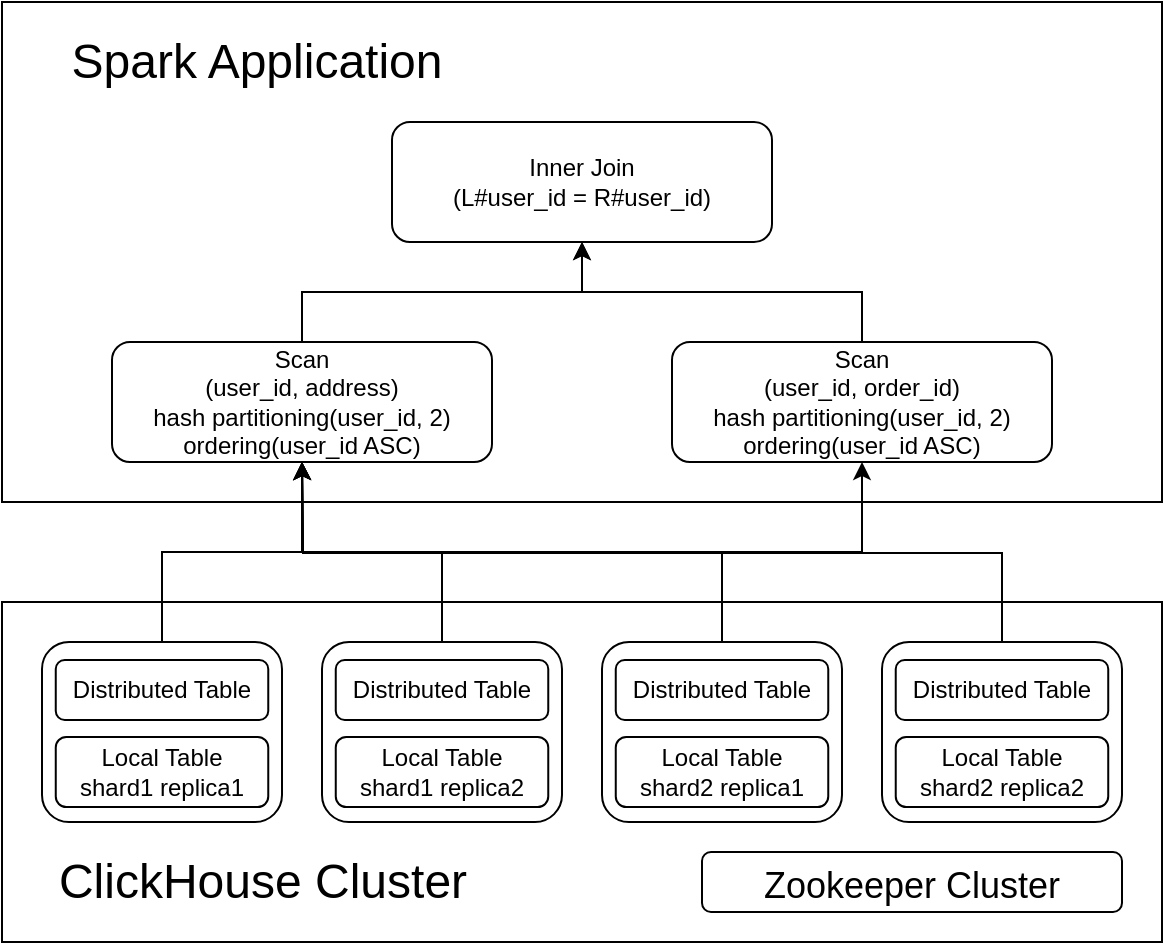 <mxfile version="19.0.3" type="device"><diagram id="DP69mtCT49gpEv6jSf6h" name="Page-1"><mxGraphModel dx="1106" dy="876" grid="1" gridSize="10" guides="1" tooltips="1" connect="1" arrows="1" fold="1" page="1" pageScale="1" pageWidth="850" pageHeight="1100" math="0" shadow="0"><root><mxCell id="0"/><mxCell id="1" parent="0"/><mxCell id="xZ03twwF-I--uRWGkpO3-39" value="" style="rounded=0;whiteSpace=wrap;html=1;fillColor=none;" parent="1" vertex="1"><mxGeometry x="140" y="240" width="580" height="250" as="geometry"/></mxCell><mxCell id="xZ03twwF-I--uRWGkpO3-1" value="" style="rounded=0;whiteSpace=wrap;html=1;fillColor=none;" parent="1" vertex="1"><mxGeometry x="140" y="540" width="580" height="170" as="geometry"/></mxCell><mxCell id="xZ03twwF-I--uRWGkpO3-27" style="edgeStyle=orthogonalEdgeStyle;rounded=0;orthogonalLoop=1;jettySize=auto;html=1;exitX=0.5;exitY=0;exitDx=0;exitDy=0;" parent="1" source="xZ03twwF-I--uRWGkpO3-2" target="xZ03twwF-I--uRWGkpO3-16" edge="1"><mxGeometry relative="1" as="geometry"/></mxCell><mxCell id="xZ03twwF-I--uRWGkpO3-31" style="edgeStyle=orthogonalEdgeStyle;rounded=0;orthogonalLoop=1;jettySize=auto;html=1;exitX=0.5;exitY=0;exitDx=0;exitDy=0;" parent="1" source="xZ03twwF-I--uRWGkpO3-2" target="xZ03twwF-I--uRWGkpO3-17" edge="1"><mxGeometry relative="1" as="geometry"/></mxCell><mxCell id="xZ03twwF-I--uRWGkpO3-2" value="" style="rounded=1;whiteSpace=wrap;html=1;" parent="1" vertex="1"><mxGeometry x="160" y="560" width="120" height="90" as="geometry"/></mxCell><mxCell id="xZ03twwF-I--uRWGkpO3-28" style="edgeStyle=orthogonalEdgeStyle;rounded=0;orthogonalLoop=1;jettySize=auto;html=1;exitX=0.5;exitY=0;exitDx=0;exitDy=0;" parent="1" source="xZ03twwF-I--uRWGkpO3-3" edge="1"><mxGeometry relative="1" as="geometry"><mxPoint x="290" y="470" as="targetPoint"/></mxGeometry></mxCell><mxCell id="xZ03twwF-I--uRWGkpO3-3" value="" style="rounded=1;whiteSpace=wrap;html=1;" parent="1" vertex="1"><mxGeometry x="300" y="560" width="120" height="90" as="geometry"/></mxCell><mxCell id="xZ03twwF-I--uRWGkpO3-29" style="edgeStyle=orthogonalEdgeStyle;rounded=0;orthogonalLoop=1;jettySize=auto;html=1;exitX=0.5;exitY=0;exitDx=0;exitDy=0;" parent="1" source="xZ03twwF-I--uRWGkpO3-4" edge="1"><mxGeometry relative="1" as="geometry"><mxPoint x="290" y="470" as="targetPoint"/></mxGeometry></mxCell><mxCell id="xZ03twwF-I--uRWGkpO3-4" value="" style="rounded=1;whiteSpace=wrap;html=1;" parent="1" vertex="1"><mxGeometry x="440" y="560" width="120" height="90" as="geometry"/></mxCell><mxCell id="xZ03twwF-I--uRWGkpO3-30" style="edgeStyle=orthogonalEdgeStyle;rounded=0;orthogonalLoop=1;jettySize=auto;html=1;exitX=0.5;exitY=0;exitDx=0;exitDy=0;" parent="1" source="xZ03twwF-I--uRWGkpO3-5" edge="1"><mxGeometry relative="1" as="geometry"><mxPoint x="290" y="470" as="targetPoint"/></mxGeometry></mxCell><mxCell id="xZ03twwF-I--uRWGkpO3-5" value="" style="rounded=1;whiteSpace=wrap;html=1;" parent="1" vertex="1"><mxGeometry x="580" y="560" width="120" height="90" as="geometry"/></mxCell><mxCell id="xZ03twwF-I--uRWGkpO3-6" value="&lt;font style=&quot;font-size: 24px;&quot;&gt;ClickHouse Cluster&lt;/font&gt;" style="text;html=1;resizable=0;autosize=1;align=center;verticalAlign=middle;points=[];fillColor=none;strokeColor=none;rounded=0;" parent="1" vertex="1"><mxGeometry x="160" y="670" width="220" height="20" as="geometry"/></mxCell><mxCell id="xZ03twwF-I--uRWGkpO3-7" value="&lt;font style=&quot;font-size: 18px;&quot;&gt;Zookeeper Cluster&lt;/font&gt;" style="rounded=1;whiteSpace=wrap;html=1;fontSize=24;fillColor=none;" parent="1" vertex="1"><mxGeometry x="490" y="665" width="210" height="30" as="geometry"/></mxCell><mxCell id="xZ03twwF-I--uRWGkpO3-8" value="Distributed Table" style="rounded=1;whiteSpace=wrap;html=1;" parent="1" vertex="1"><mxGeometry x="586.87" y="569" width="106.25" height="30" as="geometry"/></mxCell><mxCell id="xZ03twwF-I--uRWGkpO3-9" value="Distributed Table" style="rounded=1;whiteSpace=wrap;html=1;" parent="1" vertex="1"><mxGeometry x="446.88" y="569" width="106.25" height="30" as="geometry"/></mxCell><mxCell id="xZ03twwF-I--uRWGkpO3-10" value="Distributed Table" style="rounded=1;whiteSpace=wrap;html=1;" parent="1" vertex="1"><mxGeometry x="306.88" y="569" width="106.25" height="30" as="geometry"/></mxCell><mxCell id="xZ03twwF-I--uRWGkpO3-11" value="Distributed Table" style="rounded=1;whiteSpace=wrap;html=1;" parent="1" vertex="1"><mxGeometry x="166.88" y="569" width="106.25" height="30" as="geometry"/></mxCell><mxCell id="xZ03twwF-I--uRWGkpO3-12" value="Local Table&lt;br&gt;shard1 replica1" style="rounded=1;whiteSpace=wrap;html=1;" parent="1" vertex="1"><mxGeometry x="166.88" y="607.5" width="106.25" height="35" as="geometry"/></mxCell><mxCell id="xZ03twwF-I--uRWGkpO3-13" value="Local Table&lt;br&gt;shard1 replica2" style="rounded=1;whiteSpace=wrap;html=1;" parent="1" vertex="1"><mxGeometry x="306.88" y="607.5" width="106.25" height="35" as="geometry"/></mxCell><mxCell id="xZ03twwF-I--uRWGkpO3-14" value="Local Table&lt;br&gt;shard2 replica1" style="rounded=1;whiteSpace=wrap;html=1;" parent="1" vertex="1"><mxGeometry x="446.88" y="607.5" width="106.25" height="35" as="geometry"/></mxCell><mxCell id="xZ03twwF-I--uRWGkpO3-15" value="Local Table&lt;br&gt;shard2 replica2" style="rounded=1;whiteSpace=wrap;html=1;" parent="1" vertex="1"><mxGeometry x="586.87" y="607.5" width="106.25" height="35" as="geometry"/></mxCell><mxCell id="ivNdRUdyMkPJqKnGkJ6k-1" style="edgeStyle=orthogonalEdgeStyle;rounded=0;orthogonalLoop=1;jettySize=auto;html=1;" edge="1" parent="1" source="xZ03twwF-I--uRWGkpO3-16" target="xZ03twwF-I--uRWGkpO3-36"><mxGeometry relative="1" as="geometry"/></mxCell><mxCell id="xZ03twwF-I--uRWGkpO3-16" value="Scan&lt;br&gt;(user_id, address)&lt;br&gt;hash partitioning(user_id, 2)&lt;br&gt;ordering(user_id ASC)" style="rounded=1;whiteSpace=wrap;html=1;" parent="1" vertex="1"><mxGeometry x="195" y="410" width="190" height="60" as="geometry"/></mxCell><mxCell id="ivNdRUdyMkPJqKnGkJ6k-2" style="edgeStyle=orthogonalEdgeStyle;rounded=0;orthogonalLoop=1;jettySize=auto;html=1;" edge="1" parent="1" source="xZ03twwF-I--uRWGkpO3-17" target="xZ03twwF-I--uRWGkpO3-36"><mxGeometry relative="1" as="geometry"/></mxCell><mxCell id="xZ03twwF-I--uRWGkpO3-17" value="Scan&lt;br&gt;(user_id, order_id)&lt;br&gt;hash partitioning(user_id, 2)&lt;br&gt;ordering(user_id ASC)" style="rounded=1;whiteSpace=wrap;html=1;" parent="1" vertex="1"><mxGeometry x="475" y="410" width="190" height="60" as="geometry"/></mxCell><mxCell id="xZ03twwF-I--uRWGkpO3-36" value="Inner Join&lt;br&gt;(L#user_id = R#user_id)" style="rounded=1;whiteSpace=wrap;html=1;" parent="1" vertex="1"><mxGeometry x="335" y="300" width="190" height="60" as="geometry"/></mxCell><mxCell id="xZ03twwF-I--uRWGkpO3-40" value="&lt;font style=&quot;font-size: 24px;&quot;&gt;Spark Application&lt;/font&gt;" style="text;html=1;resizable=0;autosize=1;align=center;verticalAlign=middle;points=[];fillColor=none;strokeColor=none;rounded=0;" parent="1" vertex="1"><mxGeometry x="166.88" y="260" width="200" height="20" as="geometry"/></mxCell></root></mxGraphModel></diagram></mxfile>